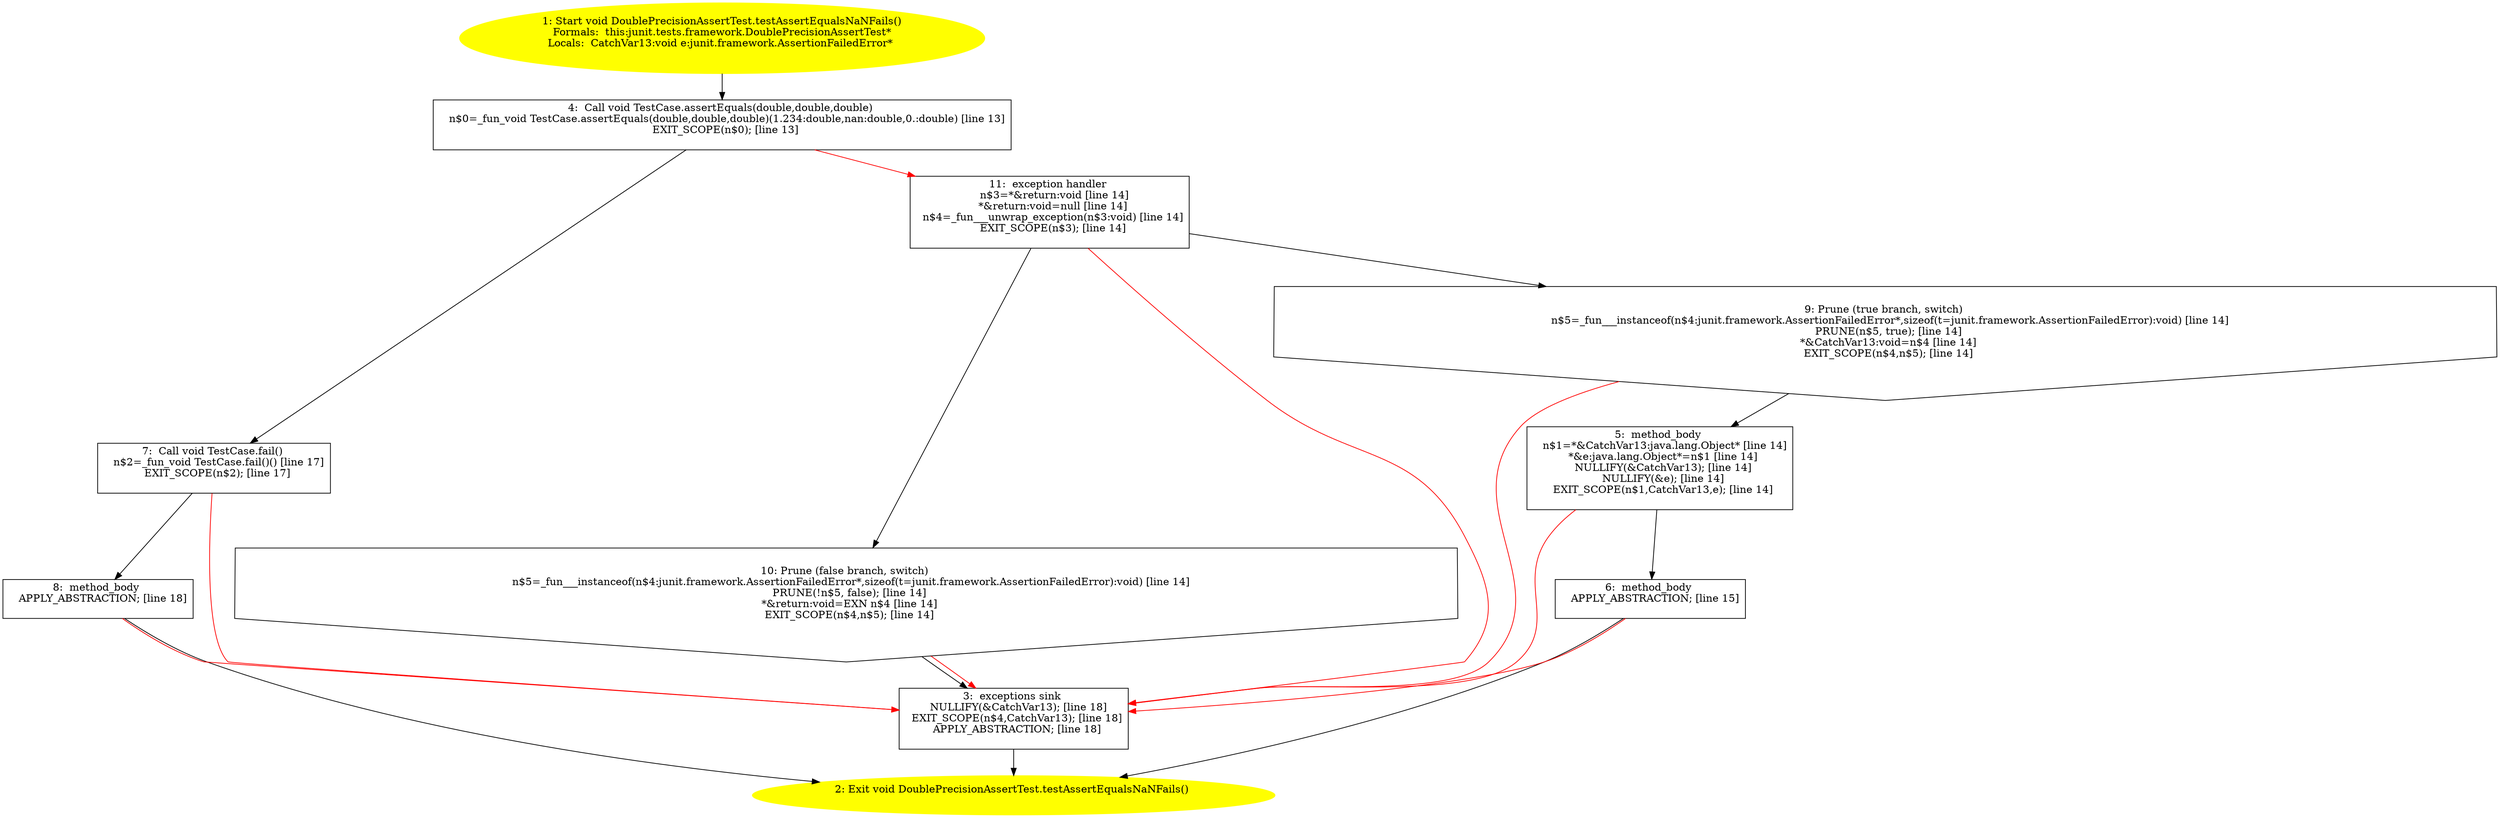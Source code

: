 /* @generated */
digraph cfg {
"junit.tests.framework.DoublePrecisionAssertTest.testAssertEqualsNaNFails():void.19dc8f816a1c70bc7db0ff92807e6370_1" [label="1: Start void DoublePrecisionAssertTest.testAssertEqualsNaNFails()\nFormals:  this:junit.tests.framework.DoublePrecisionAssertTest*\nLocals:  CatchVar13:void e:junit.framework.AssertionFailedError* \n  " color=yellow style=filled]
	

	 "junit.tests.framework.DoublePrecisionAssertTest.testAssertEqualsNaNFails():void.19dc8f816a1c70bc7db0ff92807e6370_1" -> "junit.tests.framework.DoublePrecisionAssertTest.testAssertEqualsNaNFails():void.19dc8f816a1c70bc7db0ff92807e6370_4" ;
"junit.tests.framework.DoublePrecisionAssertTest.testAssertEqualsNaNFails():void.19dc8f816a1c70bc7db0ff92807e6370_2" [label="2: Exit void DoublePrecisionAssertTest.testAssertEqualsNaNFails() \n  " color=yellow style=filled]
	

"junit.tests.framework.DoublePrecisionAssertTest.testAssertEqualsNaNFails():void.19dc8f816a1c70bc7db0ff92807e6370_3" [label="3:  exceptions sink \n   NULLIFY(&CatchVar13); [line 18]\n  EXIT_SCOPE(n$4,CatchVar13); [line 18]\n  APPLY_ABSTRACTION; [line 18]\n " shape="box"]
	

	 "junit.tests.framework.DoublePrecisionAssertTest.testAssertEqualsNaNFails():void.19dc8f816a1c70bc7db0ff92807e6370_3" -> "junit.tests.framework.DoublePrecisionAssertTest.testAssertEqualsNaNFails():void.19dc8f816a1c70bc7db0ff92807e6370_2" ;
"junit.tests.framework.DoublePrecisionAssertTest.testAssertEqualsNaNFails():void.19dc8f816a1c70bc7db0ff92807e6370_4" [label="4:  Call void TestCase.assertEquals(double,double,double) \n   n$0=_fun_void TestCase.assertEquals(double,double,double)(1.234:double,nan:double,0.:double) [line 13]\n  EXIT_SCOPE(n$0); [line 13]\n " shape="box"]
	

	 "junit.tests.framework.DoublePrecisionAssertTest.testAssertEqualsNaNFails():void.19dc8f816a1c70bc7db0ff92807e6370_4" -> "junit.tests.framework.DoublePrecisionAssertTest.testAssertEqualsNaNFails():void.19dc8f816a1c70bc7db0ff92807e6370_7" ;
	 "junit.tests.framework.DoublePrecisionAssertTest.testAssertEqualsNaNFails():void.19dc8f816a1c70bc7db0ff92807e6370_4" -> "junit.tests.framework.DoublePrecisionAssertTest.testAssertEqualsNaNFails():void.19dc8f816a1c70bc7db0ff92807e6370_11" [color="red" ];
"junit.tests.framework.DoublePrecisionAssertTest.testAssertEqualsNaNFails():void.19dc8f816a1c70bc7db0ff92807e6370_5" [label="5:  method_body \n   n$1=*&CatchVar13:java.lang.Object* [line 14]\n  *&e:java.lang.Object*=n$1 [line 14]\n  NULLIFY(&CatchVar13); [line 14]\n  NULLIFY(&e); [line 14]\n  EXIT_SCOPE(n$1,CatchVar13,e); [line 14]\n " shape="box"]
	

	 "junit.tests.framework.DoublePrecisionAssertTest.testAssertEqualsNaNFails():void.19dc8f816a1c70bc7db0ff92807e6370_5" -> "junit.tests.framework.DoublePrecisionAssertTest.testAssertEqualsNaNFails():void.19dc8f816a1c70bc7db0ff92807e6370_6" ;
	 "junit.tests.framework.DoublePrecisionAssertTest.testAssertEqualsNaNFails():void.19dc8f816a1c70bc7db0ff92807e6370_5" -> "junit.tests.framework.DoublePrecisionAssertTest.testAssertEqualsNaNFails():void.19dc8f816a1c70bc7db0ff92807e6370_3" [color="red" ];
"junit.tests.framework.DoublePrecisionAssertTest.testAssertEqualsNaNFails():void.19dc8f816a1c70bc7db0ff92807e6370_6" [label="6:  method_body \n   APPLY_ABSTRACTION; [line 15]\n " shape="box"]
	

	 "junit.tests.framework.DoublePrecisionAssertTest.testAssertEqualsNaNFails():void.19dc8f816a1c70bc7db0ff92807e6370_6" -> "junit.tests.framework.DoublePrecisionAssertTest.testAssertEqualsNaNFails():void.19dc8f816a1c70bc7db0ff92807e6370_2" ;
	 "junit.tests.framework.DoublePrecisionAssertTest.testAssertEqualsNaNFails():void.19dc8f816a1c70bc7db0ff92807e6370_6" -> "junit.tests.framework.DoublePrecisionAssertTest.testAssertEqualsNaNFails():void.19dc8f816a1c70bc7db0ff92807e6370_3" [color="red" ];
"junit.tests.framework.DoublePrecisionAssertTest.testAssertEqualsNaNFails():void.19dc8f816a1c70bc7db0ff92807e6370_7" [label="7:  Call void TestCase.fail() \n   n$2=_fun_void TestCase.fail()() [line 17]\n  EXIT_SCOPE(n$2); [line 17]\n " shape="box"]
	

	 "junit.tests.framework.DoublePrecisionAssertTest.testAssertEqualsNaNFails():void.19dc8f816a1c70bc7db0ff92807e6370_7" -> "junit.tests.framework.DoublePrecisionAssertTest.testAssertEqualsNaNFails():void.19dc8f816a1c70bc7db0ff92807e6370_8" ;
	 "junit.tests.framework.DoublePrecisionAssertTest.testAssertEqualsNaNFails():void.19dc8f816a1c70bc7db0ff92807e6370_7" -> "junit.tests.framework.DoublePrecisionAssertTest.testAssertEqualsNaNFails():void.19dc8f816a1c70bc7db0ff92807e6370_3" [color="red" ];
"junit.tests.framework.DoublePrecisionAssertTest.testAssertEqualsNaNFails():void.19dc8f816a1c70bc7db0ff92807e6370_8" [label="8:  method_body \n   APPLY_ABSTRACTION; [line 18]\n " shape="box"]
	

	 "junit.tests.framework.DoublePrecisionAssertTest.testAssertEqualsNaNFails():void.19dc8f816a1c70bc7db0ff92807e6370_8" -> "junit.tests.framework.DoublePrecisionAssertTest.testAssertEqualsNaNFails():void.19dc8f816a1c70bc7db0ff92807e6370_2" ;
	 "junit.tests.framework.DoublePrecisionAssertTest.testAssertEqualsNaNFails():void.19dc8f816a1c70bc7db0ff92807e6370_8" -> "junit.tests.framework.DoublePrecisionAssertTest.testAssertEqualsNaNFails():void.19dc8f816a1c70bc7db0ff92807e6370_3" [color="red" ];
"junit.tests.framework.DoublePrecisionAssertTest.testAssertEqualsNaNFails():void.19dc8f816a1c70bc7db0ff92807e6370_9" [label="9: Prune (true branch, switch) \n   n$5=_fun___instanceof(n$4:junit.framework.AssertionFailedError*,sizeof(t=junit.framework.AssertionFailedError):void) [line 14]\n  PRUNE(n$5, true); [line 14]\n  *&CatchVar13:void=n$4 [line 14]\n  EXIT_SCOPE(n$4,n$5); [line 14]\n " shape="invhouse"]
	

	 "junit.tests.framework.DoublePrecisionAssertTest.testAssertEqualsNaNFails():void.19dc8f816a1c70bc7db0ff92807e6370_9" -> "junit.tests.framework.DoublePrecisionAssertTest.testAssertEqualsNaNFails():void.19dc8f816a1c70bc7db0ff92807e6370_5" ;
	 "junit.tests.framework.DoublePrecisionAssertTest.testAssertEqualsNaNFails():void.19dc8f816a1c70bc7db0ff92807e6370_9" -> "junit.tests.framework.DoublePrecisionAssertTest.testAssertEqualsNaNFails():void.19dc8f816a1c70bc7db0ff92807e6370_3" [color="red" ];
"junit.tests.framework.DoublePrecisionAssertTest.testAssertEqualsNaNFails():void.19dc8f816a1c70bc7db0ff92807e6370_10" [label="10: Prune (false branch, switch) \n   n$5=_fun___instanceof(n$4:junit.framework.AssertionFailedError*,sizeof(t=junit.framework.AssertionFailedError):void) [line 14]\n  PRUNE(!n$5, false); [line 14]\n  *&return:void=EXN n$4 [line 14]\n  EXIT_SCOPE(n$4,n$5); [line 14]\n " shape="invhouse"]
	

	 "junit.tests.framework.DoublePrecisionAssertTest.testAssertEqualsNaNFails():void.19dc8f816a1c70bc7db0ff92807e6370_10" -> "junit.tests.framework.DoublePrecisionAssertTest.testAssertEqualsNaNFails():void.19dc8f816a1c70bc7db0ff92807e6370_3" ;
	 "junit.tests.framework.DoublePrecisionAssertTest.testAssertEqualsNaNFails():void.19dc8f816a1c70bc7db0ff92807e6370_10" -> "junit.tests.framework.DoublePrecisionAssertTest.testAssertEqualsNaNFails():void.19dc8f816a1c70bc7db0ff92807e6370_3" [color="red" ];
"junit.tests.framework.DoublePrecisionAssertTest.testAssertEqualsNaNFails():void.19dc8f816a1c70bc7db0ff92807e6370_11" [label="11:  exception handler \n   n$3=*&return:void [line 14]\n  *&return:void=null [line 14]\n  n$4=_fun___unwrap_exception(n$3:void) [line 14]\n  EXIT_SCOPE(n$3); [line 14]\n " shape="box"]
	

	 "junit.tests.framework.DoublePrecisionAssertTest.testAssertEqualsNaNFails():void.19dc8f816a1c70bc7db0ff92807e6370_11" -> "junit.tests.framework.DoublePrecisionAssertTest.testAssertEqualsNaNFails():void.19dc8f816a1c70bc7db0ff92807e6370_9" ;
	 "junit.tests.framework.DoublePrecisionAssertTest.testAssertEqualsNaNFails():void.19dc8f816a1c70bc7db0ff92807e6370_11" -> "junit.tests.framework.DoublePrecisionAssertTest.testAssertEqualsNaNFails():void.19dc8f816a1c70bc7db0ff92807e6370_10" ;
	 "junit.tests.framework.DoublePrecisionAssertTest.testAssertEqualsNaNFails():void.19dc8f816a1c70bc7db0ff92807e6370_11" -> "junit.tests.framework.DoublePrecisionAssertTest.testAssertEqualsNaNFails():void.19dc8f816a1c70bc7db0ff92807e6370_3" [color="red" ];
}
